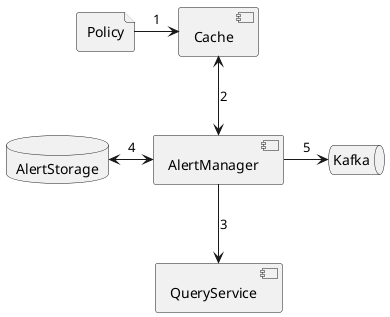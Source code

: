 @startuml
file Policy
component Cache
Policy -right-> Cache : 1
component AlertManager
Cache <-down-> AlertManager : 2
database AlertStorage
AlertManager <-left-> AlertStorage : 4
component QueryService
AlertManager -down-> QueryService : 3
queue Kafka
AlertManager -right-> Kafka : 5

@endmul